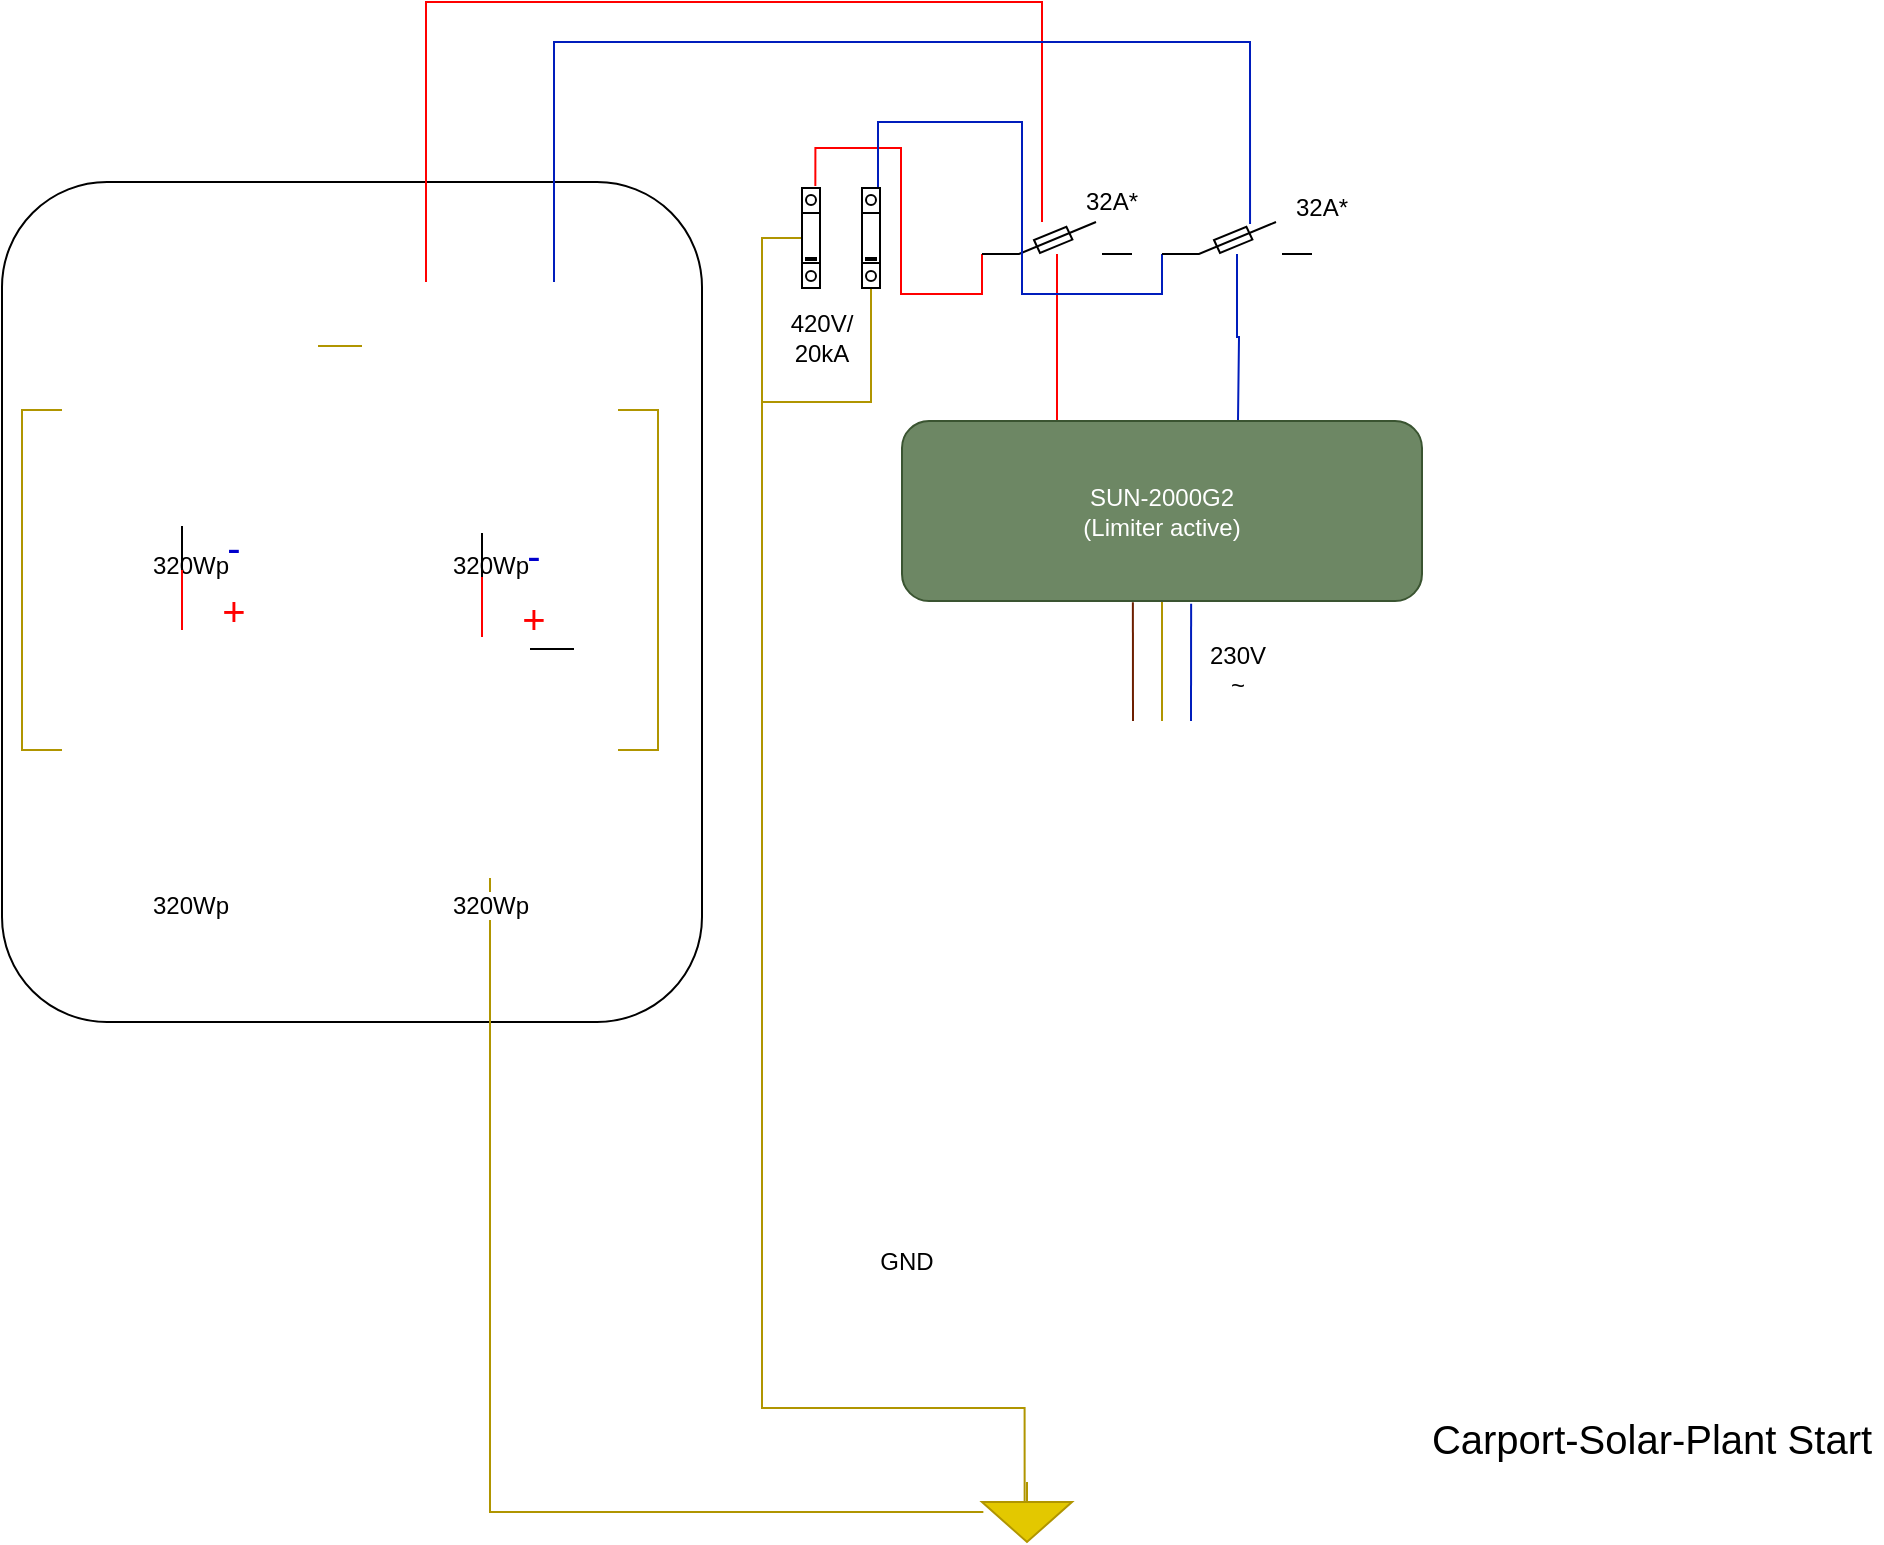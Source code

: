 <mxfile version="14.7.3" type="device" pages="2"><diagram id="OJtwDQoKAlx9R1OGnZlI" name="Start"><mxGraphModel dx="2062" dy="1154" grid="1" gridSize="10" guides="1" tooltips="1" connect="1" arrows="1" fold="1" page="1" pageScale="1" pageWidth="1169" pageHeight="827" math="0" shadow="0"><root><mxCell id="KcaP2ZkIf5YFbWlfVBYT-0"/><mxCell id="KcaP2ZkIf5YFbWlfVBYT-1" parent="KcaP2ZkIf5YFbWlfVBYT-0"/><mxCell id="lTHl5-EpFPVs4CE0oyCD-0" value="" style="rounded=1;whiteSpace=wrap;html=1;" parent="KcaP2ZkIf5YFbWlfVBYT-1" vertex="1"><mxGeometry x="160" y="147" width="350" height="420" as="geometry"/></mxCell><mxCell id="lTHl5-EpFPVs4CE0oyCD-1" style="edgeStyle=orthogonalEdgeStyle;rounded=0;orthogonalLoop=1;jettySize=auto;html=1;exitX=1;exitY=0.5;exitDx=0;exitDy=0;entryX=1;entryY=0.5;entryDx=0;entryDy=0;endArrow=none;strokeColor=#B09500;fillColor=#e3c800;endFill=0;" parent="KcaP2ZkIf5YFbWlfVBYT-1" source="lTHl5-EpFPVs4CE0oyCD-4" target="lTHl5-EpFPVs4CE0oyCD-6" edge="1"><mxGeometry relative="1" as="geometry"/></mxCell><mxCell id="lTHl5-EpFPVs4CE0oyCD-2" style="edgeStyle=orthogonalEdgeStyle;rounded=0;orthogonalLoop=1;jettySize=auto;html=1;exitX=0.25;exitY=0;exitDx=0;exitDy=0;entryX=0.4;entryY=0;entryDx=0;entryDy=0;entryPerimeter=0;endArrow=none;endFill=0;strokeColor=#FF0000;fillColor=#e51400;" parent="KcaP2ZkIf5YFbWlfVBYT-1" source="lTHl5-EpFPVs4CE0oyCD-4" target="lTHl5-EpFPVs4CE0oyCD-15" edge="1"><mxGeometry relative="1" as="geometry"><Array as="points"><mxPoint x="372" y="57"/><mxPoint x="680" y="57"/></Array></mxGeometry></mxCell><mxCell id="lTHl5-EpFPVs4CE0oyCD-3" style="edgeStyle=orthogonalEdgeStyle;rounded=0;orthogonalLoop=1;jettySize=auto;html=1;exitX=0.75;exitY=0;exitDx=0;exitDy=0;entryX=0.587;entryY=0.062;entryDx=0;entryDy=0;entryPerimeter=0;endArrow=none;endFill=0;strokeColor=#001DBC;fillColor=#0050ef;" parent="KcaP2ZkIf5YFbWlfVBYT-1" source="lTHl5-EpFPVs4CE0oyCD-4" target="lTHl5-EpFPVs4CE0oyCD-23" edge="1"><mxGeometry relative="1" as="geometry"><Array as="points"><mxPoint x="436" y="77"/><mxPoint x="784" y="77"/></Array></mxGeometry></mxCell><mxCell id="lTHl5-EpFPVs4CE0oyCD-4" value="320Wp" style="shape=image;html=1;verticalAlign=top;verticalLabelPosition=bottom;labelBackgroundColor=#ffffff;imageAspect=0;aspect=fixed;image=https://cdn1.iconfinder.com/data/icons/science-technology-outline-24-px/24/tech_solar_panelsolar_cellsolar_energy_panelsolar_system-128.png" parent="KcaP2ZkIf5YFbWlfVBYT-1" vertex="1"><mxGeometry x="340" y="197" width="128" height="128" as="geometry"/></mxCell><mxCell id="lTHl5-EpFPVs4CE0oyCD-5" style="edgeStyle=orthogonalEdgeStyle;rounded=0;orthogonalLoop=1;jettySize=auto;html=1;exitX=0.5;exitY=1;exitDx=0;exitDy=0;entryX=0.015;entryY=0.5;entryDx=0;entryDy=0;entryPerimeter=0;endArrow=none;strokeColor=#B09500;fillColor=#e3c800;endFill=0;" parent="KcaP2ZkIf5YFbWlfVBYT-1" source="lTHl5-EpFPVs4CE0oyCD-6" target="lTHl5-EpFPVs4CE0oyCD-20" edge="1"><mxGeometry relative="1" as="geometry"/></mxCell><mxCell id="lTHl5-EpFPVs4CE0oyCD-6" value="320Wp" style="shape=image;html=1;verticalAlign=top;verticalLabelPosition=bottom;labelBackgroundColor=#ffffff;imageAspect=0;aspect=fixed;image=https://cdn1.iconfinder.com/data/icons/science-technology-outline-24-px/24/tech_solar_panelsolar_cellsolar_energy_panelsolar_system-128.png" parent="KcaP2ZkIf5YFbWlfVBYT-1" vertex="1"><mxGeometry x="340" y="367" width="128" height="128" as="geometry"/></mxCell><mxCell id="lTHl5-EpFPVs4CE0oyCD-7" style="edgeStyle=orthogonalEdgeStyle;rounded=0;orthogonalLoop=1;jettySize=auto;html=1;exitX=0;exitY=0.5;exitDx=0;exitDy=0;entryX=0;entryY=0.5;entryDx=0;entryDy=0;endArrow=none;strokeColor=#B09500;fillColor=#e3c800;endFill=0;" parent="KcaP2ZkIf5YFbWlfVBYT-1" source="lTHl5-EpFPVs4CE0oyCD-9" target="lTHl5-EpFPVs4CE0oyCD-12" edge="1"><mxGeometry relative="1" as="geometry"/></mxCell><mxCell id="lTHl5-EpFPVs4CE0oyCD-8" style="edgeStyle=orthogonalEdgeStyle;rounded=0;orthogonalLoop=1;jettySize=auto;html=1;exitX=1;exitY=0.25;exitDx=0;exitDy=0;entryX=0;entryY=0.25;entryDx=0;entryDy=0;endArrow=none;strokeColor=#B09500;fillColor=#e3c800;endFill=0;" parent="KcaP2ZkIf5YFbWlfVBYT-1" source="lTHl5-EpFPVs4CE0oyCD-9" target="lTHl5-EpFPVs4CE0oyCD-4" edge="1"><mxGeometry relative="1" as="geometry"/></mxCell><mxCell id="lTHl5-EpFPVs4CE0oyCD-9" value="320Wp" style="shape=image;html=1;verticalAlign=top;verticalLabelPosition=bottom;labelBackgroundColor=#ffffff;imageAspect=0;aspect=fixed;image=https://cdn1.iconfinder.com/data/icons/science-technology-outline-24-px/24/tech_solar_panelsolar_cellsolar_energy_panelsolar_system-128.png" parent="KcaP2ZkIf5YFbWlfVBYT-1" vertex="1"><mxGeometry x="190" y="197" width="128" height="128" as="geometry"/></mxCell><mxCell id="lTHl5-EpFPVs4CE0oyCD-10" style="edgeStyle=orthogonalEdgeStyle;rounded=0;orthogonalLoop=1;jettySize=auto;html=1;exitX=1;exitY=0.75;exitDx=0;exitDy=0;entryX=0;entryY=0.75;entryDx=0;entryDy=0;endArrow=none;endFill=0;" parent="KcaP2ZkIf5YFbWlfVBYT-1" edge="1"><mxGeometry relative="1" as="geometry"><mxPoint x="424" y="380.5" as="sourcePoint"/><mxPoint x="446" y="380.5" as="targetPoint"/></mxGeometry></mxCell><mxCell id="lTHl5-EpFPVs4CE0oyCD-12" value="320Wp" style="shape=image;html=1;verticalAlign=top;verticalLabelPosition=bottom;labelBackgroundColor=#ffffff;imageAspect=0;aspect=fixed;image=https://cdn1.iconfinder.com/data/icons/science-technology-outline-24-px/24/tech_solar_panelsolar_cellsolar_energy_panelsolar_system-128.png" parent="KcaP2ZkIf5YFbWlfVBYT-1" vertex="1"><mxGeometry x="190" y="367" width="128" height="128" as="geometry"/></mxCell><mxCell id="lTHl5-EpFPVs4CE0oyCD-13" style="edgeStyle=orthogonalEdgeStyle;rounded=0;orthogonalLoop=1;jettySize=auto;html=1;exitX=0;exitY=1;exitDx=0;exitDy=0;exitPerimeter=0;entryX=0.741;entryY=-0.02;entryDx=0;entryDy=0;entryPerimeter=0;strokeColor=#FF0000;fillColor=#e51400;endFill=0;endArrow=none;" parent="KcaP2ZkIf5YFbWlfVBYT-1" source="lTHl5-EpFPVs4CE0oyCD-15" target="lTHl5-EpFPVs4CE0oyCD-17" edge="1"><mxGeometry relative="1" as="geometry"/></mxCell><mxCell id="lTHl5-EpFPVs4CE0oyCD-14" style="edgeStyle=orthogonalEdgeStyle;rounded=0;orthogonalLoop=1;jettySize=auto;html=1;entryX=0.25;entryY=0;entryDx=0;entryDy=0;endArrow=none;endFill=0;fillColor=#e51400;strokeColor=#FF0000;" parent="KcaP2ZkIf5YFbWlfVBYT-1" source="lTHl5-EpFPVs4CE0oyCD-15" edge="1"><mxGeometry relative="1" as="geometry"><mxPoint x="687.5" y="267" as="targetPoint"/></mxGeometry></mxCell><mxCell id="lTHl5-EpFPVs4CE0oyCD-15" value="" style="pointerEvents=1;verticalLabelPosition=bottom;shadow=0;dashed=0;align=center;html=1;verticalAlign=top;shape=mxgraph.electrical.electro-mechanical.fuse;" parent="KcaP2ZkIf5YFbWlfVBYT-1" vertex="1"><mxGeometry x="650" y="167" width="75" height="16" as="geometry"/></mxCell><mxCell id="lTHl5-EpFPVs4CE0oyCD-16" style="edgeStyle=orthogonalEdgeStyle;rounded=0;orthogonalLoop=1;jettySize=auto;html=1;entryX=0.474;entryY=0.422;entryDx=0;entryDy=0;entryPerimeter=0;fillColor=#e3c800;strokeColor=#B09500;endArrow=none;endFill=0;" parent="KcaP2ZkIf5YFbWlfVBYT-1" source="lTHl5-EpFPVs4CE0oyCD-17" target="lTHl5-EpFPVs4CE0oyCD-20" edge="1"><mxGeometry relative="1" as="geometry"><Array as="points"><mxPoint x="540" y="175"/><mxPoint x="540" y="760"/><mxPoint x="671" y="760"/></Array></mxGeometry></mxCell><mxCell id="lTHl5-EpFPVs4CE0oyCD-17" value="" style="verticalLabelPosition=bottom;dashed=0;shadow=0;html=1;align=center;verticalAlign=top;shape=mxgraph.cabinets.surge_protection_1p;" parent="KcaP2ZkIf5YFbWlfVBYT-1" vertex="1"><mxGeometry x="560" y="150" width="9" height="50" as="geometry"/></mxCell><mxCell id="lTHl5-EpFPVs4CE0oyCD-20" value="" style="pointerEvents=1;verticalLabelPosition=bottom;shadow=0;dashed=0;align=center;html=1;verticalAlign=top;shape=mxgraph.electrical.signal_sources.signal_ground;fillColor=#e3c800;strokeColor=#B09500;fontColor=#ffffff;" parent="KcaP2ZkIf5YFbWlfVBYT-1" vertex="1"><mxGeometry x="650" y="797" width="45" height="30" as="geometry"/></mxCell><mxCell id="lTHl5-EpFPVs4CE0oyCD-21" style="edgeStyle=orthogonalEdgeStyle;rounded=0;orthogonalLoop=1;jettySize=auto;html=1;exitX=0;exitY=1;exitDx=0;exitDy=0;exitPerimeter=0;entryX=0.889;entryY=0.02;entryDx=0;entryDy=0;entryPerimeter=0;strokeColor=#001DBC;fillColor=#0050ef;endFill=0;endArrow=none;" parent="KcaP2ZkIf5YFbWlfVBYT-1" source="lTHl5-EpFPVs4CE0oyCD-23" target="lTHl5-EpFPVs4CE0oyCD-25" edge="1"><mxGeometry relative="1" as="geometry"><Array as="points"><mxPoint x="740" y="203"/><mxPoint x="670" y="203"/><mxPoint x="670" y="117"/><mxPoint x="598" y="117"/></Array></mxGeometry></mxCell><mxCell id="lTHl5-EpFPVs4CE0oyCD-22" style="edgeStyle=orthogonalEdgeStyle;rounded=0;orthogonalLoop=1;jettySize=auto;html=1;endArrow=none;endFill=0;fillColor=#0050ef;strokeColor=#001DBC;" parent="KcaP2ZkIf5YFbWlfVBYT-1" source="lTHl5-EpFPVs4CE0oyCD-23" edge="1"><mxGeometry relative="1" as="geometry"><mxPoint x="778" y="266" as="targetPoint"/></mxGeometry></mxCell><mxCell id="lTHl5-EpFPVs4CE0oyCD-23" value="" style="pointerEvents=1;verticalLabelPosition=bottom;shadow=0;dashed=0;align=center;html=1;verticalAlign=top;shape=mxgraph.electrical.electro-mechanical.fuse;" parent="KcaP2ZkIf5YFbWlfVBYT-1" vertex="1"><mxGeometry x="740" y="167" width="75" height="16" as="geometry"/></mxCell><mxCell id="lTHl5-EpFPVs4CE0oyCD-24" style="edgeStyle=orthogonalEdgeStyle;rounded=0;orthogonalLoop=1;jettySize=auto;html=1;fillColor=#e3c800;strokeColor=#B09500;endArrow=none;endFill=0;" parent="KcaP2ZkIf5YFbWlfVBYT-1" source="lTHl5-EpFPVs4CE0oyCD-25" edge="1"><mxGeometry relative="1" as="geometry"><mxPoint x="540" y="417" as="targetPoint"/><Array as="points"><mxPoint x="595" y="257"/><mxPoint x="540" y="257"/></Array></mxGeometry></mxCell><mxCell id="lTHl5-EpFPVs4CE0oyCD-25" value="" style="verticalLabelPosition=bottom;dashed=0;shadow=0;html=1;align=center;verticalAlign=top;shape=mxgraph.cabinets.surge_protection_1p;" parent="KcaP2ZkIf5YFbWlfVBYT-1" vertex="1"><mxGeometry x="590" y="150" width="9" height="50" as="geometry"/></mxCell><mxCell id="lTHl5-EpFPVs4CE0oyCD-78" style="edgeStyle=orthogonalEdgeStyle;rounded=0;orthogonalLoop=1;jettySize=auto;html=1;exitX=0.5;exitY=1;exitDx=0;exitDy=0;entryX=0.5;entryY=0;entryDx=0;entryDy=0;endArrow=none;endFill=0;strokeColor=#B09500;fillColor=#e3c800;" parent="KcaP2ZkIf5YFbWlfVBYT-1" source="lTHl5-EpFPVs4CE0oyCD-35" target="lTHl5-EpFPVs4CE0oyCD-38" edge="1"><mxGeometry relative="1" as="geometry"/></mxCell><mxCell id="lTHl5-EpFPVs4CE0oyCD-35" value="SUN-2000G2&lt;br&gt;(Limiter active)" style="rounded=1;whiteSpace=wrap;html=1;fillColor=#6d8764;strokeColor=#3A5431;fontColor=#ffffff;" parent="KcaP2ZkIf5YFbWlfVBYT-1" vertex="1"><mxGeometry x="610" y="266.5" width="260" height="90" as="geometry"/></mxCell><mxCell id="lTHl5-EpFPVs4CE0oyCD-36" style="edgeStyle=none;rounded=0;orthogonalLoop=1;jettySize=auto;html=1;exitX=0.25;exitY=0;exitDx=0;exitDy=0;entryX=0.444;entryY=1.007;entryDx=0;entryDy=0;entryPerimeter=0;endArrow=none;endFill=0;fillColor=#a0522d;strokeColor=#6D1F00;" parent="KcaP2ZkIf5YFbWlfVBYT-1" source="lTHl5-EpFPVs4CE0oyCD-38" target="lTHl5-EpFPVs4CE0oyCD-35" edge="1"><mxGeometry relative="1" as="geometry"/></mxCell><mxCell id="lTHl5-EpFPVs4CE0oyCD-37" style="edgeStyle=none;rounded=0;orthogonalLoop=1;jettySize=auto;html=1;exitX=0.75;exitY=0;exitDx=0;exitDy=0;entryX=0.556;entryY=1.015;entryDx=0;entryDy=0;entryPerimeter=0;endArrow=none;endFill=0;fillColor=#0050ef;strokeColor=#001DBC;" parent="KcaP2ZkIf5YFbWlfVBYT-1" source="lTHl5-EpFPVs4CE0oyCD-38" target="lTHl5-EpFPVs4CE0oyCD-35" edge="1"><mxGeometry relative="1" as="geometry"/></mxCell><mxCell id="lTHl5-EpFPVs4CE0oyCD-38" value="" style="shape=image;html=1;verticalAlign=top;verticalLabelPosition=bottom;labelBackgroundColor=#ffffff;imageAspect=0;aspect=fixed;image=https://cdn2.iconfinder.com/data/icons/donkey/800/19-128.png" parent="KcaP2ZkIf5YFbWlfVBYT-1" vertex="1"><mxGeometry x="711" y="416.5" width="58" height="58" as="geometry"/></mxCell><mxCell id="lTHl5-EpFPVs4CE0oyCD-53" value="32A*" style="text;html=1;strokeColor=none;fillColor=none;align=center;verticalAlign=middle;whiteSpace=wrap;rounded=0;" parent="KcaP2ZkIf5YFbWlfVBYT-1" vertex="1"><mxGeometry x="800" y="150" width="40" height="20" as="geometry"/></mxCell><mxCell id="lTHl5-EpFPVs4CE0oyCD-54" value="32A*" style="text;html=1;strokeColor=none;fillColor=none;align=center;verticalAlign=middle;whiteSpace=wrap;rounded=0;" parent="KcaP2ZkIf5YFbWlfVBYT-1" vertex="1"><mxGeometry x="695" y="147" width="40" height="20" as="geometry"/></mxCell><mxCell id="lTHl5-EpFPVs4CE0oyCD-55" value="" style="text;html=1;strokeColor=none;fillColor=none;align=center;verticalAlign=middle;whiteSpace=wrap;rounded=0;" parent="KcaP2ZkIf5YFbWlfVBYT-1" vertex="1"><mxGeometry x="891" y="197" width="139" height="69.5" as="geometry"/></mxCell><mxCell id="lTHl5-EpFPVs4CE0oyCD-65" value="230V ~" style="text;html=1;strokeColor=none;fillColor=none;align=center;verticalAlign=middle;whiteSpace=wrap;rounded=0;" parent="KcaP2ZkIf5YFbWlfVBYT-1" vertex="1"><mxGeometry x="758" y="380.5" width="40" height="20" as="geometry"/></mxCell><mxCell id="lTHl5-EpFPVs4CE0oyCD-67" value="GND" style="text;html=1;strokeColor=none;fillColor=none;align=center;verticalAlign=middle;whiteSpace=wrap;rounded=0;" parent="KcaP2ZkIf5YFbWlfVBYT-1" vertex="1"><mxGeometry x="580" y="677" width="65" height="20" as="geometry"/></mxCell><mxCell id="lTHl5-EpFPVs4CE0oyCD-68" value="420V/&lt;br&gt;20kA" style="text;html=1;strokeColor=none;fillColor=none;align=center;verticalAlign=middle;whiteSpace=wrap;rounded=0;" parent="KcaP2ZkIf5YFbWlfVBYT-1" vertex="1"><mxGeometry x="550" y="215" width="40" height="20" as="geometry"/></mxCell><mxCell id="lTHl5-EpFPVs4CE0oyCD-69" style="edgeStyle=none;rounded=0;orthogonalLoop=1;jettySize=auto;html=1;exitX=0.5;exitY=1;exitDx=0;exitDy=0;endArrow=none;endFill=0;" parent="KcaP2ZkIf5YFbWlfVBYT-1" edge="1"><mxGeometry relative="1" as="geometry"><mxPoint x="250" y="351" as="targetPoint"/><mxPoint x="250" y="319" as="sourcePoint"/></mxGeometry></mxCell><mxCell id="lTHl5-EpFPVs4CE0oyCD-70" style="edgeStyle=none;rounded=0;orthogonalLoop=1;jettySize=auto;html=1;exitX=0.5;exitY=0;exitDx=0;exitDy=0;endArrow=none;endFill=0;fillColor=#e51400;strokeColor=#FF0000;" parent="KcaP2ZkIf5YFbWlfVBYT-1" edge="1"><mxGeometry relative="1" as="geometry"><mxPoint x="250" y="341" as="targetPoint"/><mxPoint x="250" y="371" as="sourcePoint"/></mxGeometry></mxCell><mxCell id="lTHl5-EpFPVs4CE0oyCD-71" value="&lt;font style=&quot;font-size: 20px&quot; color=&quot;#0000cc&quot;&gt;-&lt;/font&gt;" style="text;html=1;strokeColor=none;fillColor=none;align=center;verticalAlign=middle;whiteSpace=wrap;rounded=0;" parent="KcaP2ZkIf5YFbWlfVBYT-1" vertex="1"><mxGeometry x="256" y="319" width="40" height="20" as="geometry"/></mxCell><mxCell id="lTHl5-EpFPVs4CE0oyCD-72" value="&lt;font style=&quot;font-size: 20px&quot; color=&quot;#ff0000&quot;&gt;+&lt;/font&gt;" style="text;html=1;strokeColor=none;fillColor=none;align=center;verticalAlign=middle;whiteSpace=wrap;rounded=0;" parent="KcaP2ZkIf5YFbWlfVBYT-1" vertex="1"><mxGeometry x="256" y="351" width="40" height="20" as="geometry"/></mxCell><mxCell id="lTHl5-EpFPVs4CE0oyCD-73" style="edgeStyle=none;rounded=0;orthogonalLoop=1;jettySize=auto;html=1;exitX=0.5;exitY=1;exitDx=0;exitDy=0;endArrow=none;endFill=0;" parent="KcaP2ZkIf5YFbWlfVBYT-1" edge="1"><mxGeometry relative="1" as="geometry"><mxPoint x="400" y="354.5" as="targetPoint"/><mxPoint x="400" y="322.5" as="sourcePoint"/></mxGeometry></mxCell><mxCell id="lTHl5-EpFPVs4CE0oyCD-74" style="edgeStyle=none;rounded=0;orthogonalLoop=1;jettySize=auto;html=1;exitX=0.5;exitY=0;exitDx=0;exitDy=0;endArrow=none;endFill=0;fillColor=#e51400;strokeColor=#FF0000;" parent="KcaP2ZkIf5YFbWlfVBYT-1" edge="1"><mxGeometry relative="1" as="geometry"><mxPoint x="400" y="344.5" as="targetPoint"/><mxPoint x="400" y="374.5" as="sourcePoint"/></mxGeometry></mxCell><mxCell id="lTHl5-EpFPVs4CE0oyCD-75" value="&lt;font style=&quot;font-size: 20px&quot; color=&quot;#0000cc&quot;&gt;-&lt;/font&gt;" style="text;html=1;strokeColor=none;fillColor=none;align=center;verticalAlign=middle;whiteSpace=wrap;rounded=0;" parent="KcaP2ZkIf5YFbWlfVBYT-1" vertex="1"><mxGeometry x="406" y="322.5" width="40" height="20" as="geometry"/></mxCell><mxCell id="lTHl5-EpFPVs4CE0oyCD-76" value="&lt;font style=&quot;font-size: 20px&quot; color=&quot;#ff0000&quot;&gt;+&lt;/font&gt;" style="text;html=1;strokeColor=none;fillColor=none;align=center;verticalAlign=middle;whiteSpace=wrap;rounded=0;" parent="KcaP2ZkIf5YFbWlfVBYT-1" vertex="1"><mxGeometry x="406" y="354.5" width="40" height="20" as="geometry"/></mxCell><mxCell id="qvZ97TZuy8dMcO_JN0Rl-0" value="Carport-Solar-Plant Start" style="text;html=1;strokeColor=none;fillColor=none;align=center;verticalAlign=middle;whiteSpace=wrap;rounded=0;fontSize=20;" parent="KcaP2ZkIf5YFbWlfVBYT-1" vertex="1"><mxGeometry x="870" y="750" width="230" height="50" as="geometry"/></mxCell></root></mxGraphModel></diagram><diagram id="AHsTVN1Ujb-vc2LUjYO-" name="vNext"><mxGraphModel dx="2062" dy="1097" grid="1" gridSize="10" guides="1" tooltips="1" connect="1" arrows="1" fold="1" page="1" pageScale="1" pageWidth="1169" pageHeight="827" math="0" shadow="0"><root><mxCell id="0"/><mxCell id="1" parent="0"/><mxCell id="JlDbjvK-DeJcvWuFgIy0-11" value="" style="rounded=0;whiteSpace=wrap;html=1;dashed=1;dashPattern=1 4;" vertex="1" parent="1"><mxGeometry x="1300" y="258" width="470" height="220" as="geometry"/></mxCell><mxCell id="7PSuoynrVchGOeMHMj-d-6" value="" style="rounded=0;whiteSpace=wrap;html=1;dashed=1;dashPattern=1 4;" vertex="1" parent="1"><mxGeometry x="951" y="20" width="389" height="220" as="geometry"/></mxCell><mxCell id="aE_qDNsUNWVPHM4Z3mv6-6" value="" style="rounded=1;whiteSpace=wrap;html=1;" parent="1" vertex="1"><mxGeometry x="20" y="130" width="350" height="420" as="geometry"/></mxCell><mxCell id="aE_qDNsUNWVPHM4Z3mv6-171" style="edgeStyle=orthogonalEdgeStyle;rounded=0;orthogonalLoop=1;jettySize=auto;html=1;exitX=1;exitY=0.5;exitDx=0;exitDy=0;entryX=1;entryY=0.5;entryDx=0;entryDy=0;endArrow=none;strokeColor=#B09500;fillColor=#e3c800;endFill=0;" parent="1" source="aE_qDNsUNWVPHM4Z3mv6-1" target="aE_qDNsUNWVPHM4Z3mv6-2" edge="1"><mxGeometry relative="1" as="geometry"/></mxCell><mxCell id="aE_qDNsUNWVPHM4Z3mv6-181" style="edgeStyle=orthogonalEdgeStyle;rounded=0;orthogonalLoop=1;jettySize=auto;html=1;exitX=1;exitY=0.5;exitDx=0;exitDy=0;entryX=0.587;entryY=0.062;entryDx=0;entryDy=0;entryPerimeter=0;endArrow=none;endFill=0;strokeColor=#001DBC;fillColor=#0050ef;" parent="1" source="JlDbjvK-DeJcvWuFgIy0-4" target="aE_qDNsUNWVPHM4Z3mv6-120" edge="1"><mxGeometry relative="1" as="geometry"><Array as="points"><mxPoint x="205" y="60"/><mxPoint x="644" y="60"/></Array></mxGeometry></mxCell><mxCell id="JlDbjvK-DeJcvWuFgIy0-7" style="edgeStyle=orthogonalEdgeStyle;rounded=0;orthogonalLoop=1;jettySize=auto;html=1;exitX=1;exitY=0.25;exitDx=0;exitDy=0;entryX=0;entryY=0.75;entryDx=0;entryDy=0;endArrow=none;endFill=0;strokeColor=#001DBC;fillColor=#0050ef;" edge="1" parent="1" source="aE_qDNsUNWVPHM4Z3mv6-1" target="JlDbjvK-DeJcvWuFgIy0-4"><mxGeometry relative="1" as="geometry"><Array as="points"><mxPoint x="348" y="212"/><mxPoint x="348" y="174"/></Array></mxGeometry></mxCell><mxCell id="aE_qDNsUNWVPHM4Z3mv6-1" value="" style="shape=image;html=1;verticalAlign=top;verticalLabelPosition=bottom;labelBackgroundColor=#ffffff;imageAspect=0;aspect=fixed;image=https://cdn1.iconfinder.com/data/icons/science-technology-outline-24-px/24/tech_solar_panelsolar_cellsolar_energy_panelsolar_system-128.png" parent="1" vertex="1"><mxGeometry x="200" y="180" width="128" height="128" as="geometry"/></mxCell><mxCell id="aE_qDNsUNWVPHM4Z3mv6-182" style="edgeStyle=orthogonalEdgeStyle;rounded=0;orthogonalLoop=1;jettySize=auto;html=1;exitX=1;exitY=0.75;exitDx=0;exitDy=0;entryX=0.015;entryY=0.5;entryDx=0;entryDy=0;entryPerimeter=0;endArrow=none;strokeColor=#B09500;fillColor=#e3c800;endFill=0;" parent="1" source="aE_qDNsUNWVPHM4Z3mv6-2" target="aE_qDNsUNWVPHM4Z3mv6-117" edge="1"><mxGeometry relative="1" as="geometry"><Array as="points"><mxPoint x="340" y="446"/><mxPoint x="340" y="795"/></Array></mxGeometry></mxCell><mxCell id="JlDbjvK-DeJcvWuFgIy0-9" style="edgeStyle=orthogonalEdgeStyle;rounded=0;orthogonalLoop=1;jettySize=auto;html=1;entryX=0;entryY=0.5;entryDx=0;entryDy=0;endArrow=none;endFill=0;strokeColor=#001DBC;fillColor=#0050ef;exitX=0.75;exitY=1;exitDx=0;exitDy=0;" edge="1" parent="1" source="aE_qDNsUNWVPHM4Z3mv6-2" target="JlDbjvK-DeJcvWuFgIy0-4"><mxGeometry relative="1" as="geometry"><mxPoint x="205" y="350" as="sourcePoint"/><Array as="points"><mxPoint x="296" y="498"/><mxPoint x="205" y="498"/></Array></mxGeometry></mxCell><mxCell id="aE_qDNsUNWVPHM4Z3mv6-2" value="" style="shape=image;html=1;verticalAlign=top;verticalLabelPosition=bottom;labelBackgroundColor=#ffffff;imageAspect=0;aspect=fixed;image=https://cdn1.iconfinder.com/data/icons/science-technology-outline-24-px/24/tech_solar_panelsolar_cellsolar_energy_panelsolar_system-128.png" parent="1" vertex="1"><mxGeometry x="200" y="350" width="128" height="128" as="geometry"/></mxCell><mxCell id="aE_qDNsUNWVPHM4Z3mv6-169" style="edgeStyle=orthogonalEdgeStyle;rounded=0;orthogonalLoop=1;jettySize=auto;html=1;exitX=0;exitY=0.5;exitDx=0;exitDy=0;entryX=0;entryY=0.5;entryDx=0;entryDy=0;endArrow=none;strokeColor=#B09500;fillColor=#e3c800;endFill=0;" parent="1" source="aE_qDNsUNWVPHM4Z3mv6-3" target="aE_qDNsUNWVPHM4Z3mv6-4" edge="1"><mxGeometry relative="1" as="geometry"/></mxCell><mxCell id="JlDbjvK-DeJcvWuFgIy0-6" style="edgeStyle=orthogonalEdgeStyle;rounded=0;orthogonalLoop=1;jettySize=auto;html=1;exitX=0;exitY=0.25;exitDx=0;exitDy=0;entryX=0;entryY=0.25;entryDx=0;entryDy=0;endArrow=none;endFill=0;strokeColor=#FF0000;fillColor=#e51400;" edge="1" parent="1" source="aE_qDNsUNWVPHM4Z3mv6-3" target="JlDbjvK-DeJcvWuFgIy0-3"><mxGeometry relative="1" as="geometry"><Array as="points"><mxPoint x="50" y="173"/></Array></mxGeometry></mxCell><mxCell id="aE_qDNsUNWVPHM4Z3mv6-3" value="" style="shape=image;html=1;verticalAlign=top;verticalLabelPosition=bottom;labelBackgroundColor=#ffffff;imageAspect=0;aspect=fixed;image=https://cdn1.iconfinder.com/data/icons/science-technology-outline-24-px/24/tech_solar_panelsolar_cellsolar_energy_panelsolar_system-128.png" parent="1" vertex="1"><mxGeometry x="50" y="180" width="128" height="128" as="geometry"/></mxCell><mxCell id="aE_qDNsUNWVPHM4Z3mv6-173" style="edgeStyle=orthogonalEdgeStyle;rounded=0;orthogonalLoop=1;jettySize=auto;html=1;exitX=1;exitY=0.75;exitDx=0;exitDy=0;entryX=0;entryY=0.75;entryDx=0;entryDy=0;endArrow=none;endFill=0;" parent="1" edge="1"><mxGeometry relative="1" as="geometry"><mxPoint x="284" y="363.5" as="sourcePoint"/><mxPoint x="306" y="363.5" as="targetPoint"/></mxGeometry></mxCell><mxCell id="JlDbjvK-DeJcvWuFgIy0-8" style="edgeStyle=orthogonalEdgeStyle;rounded=0;orthogonalLoop=1;jettySize=auto;html=1;exitX=0.5;exitY=1;exitDx=0;exitDy=0;entryX=0.88;entryY=-0.031;entryDx=0;entryDy=0;entryPerimeter=0;endArrow=none;endFill=0;strokeColor=#FF0000;fillColor=#e51400;" edge="1" parent="1" source="aE_qDNsUNWVPHM4Z3mv6-4" target="aE_qDNsUNWVPHM4Z3mv6-3"><mxGeometry relative="1" as="geometry"><Array as="points"><mxPoint x="114" y="498"/><mxPoint x="163" y="498"/></Array></mxGeometry></mxCell><mxCell id="aE_qDNsUNWVPHM4Z3mv6-4" value="" style="shape=image;html=1;verticalAlign=top;verticalLabelPosition=bottom;labelBackgroundColor=#ffffff;imageAspect=0;aspect=fixed;image=https://cdn1.iconfinder.com/data/icons/science-technology-outline-24-px/24/tech_solar_panelsolar_cellsolar_energy_panelsolar_system-128.png" parent="1" vertex="1"><mxGeometry x="50" y="350" width="128" height="128" as="geometry"/></mxCell><mxCell id="aE_qDNsUNWVPHM4Z3mv6-110" style="edgeStyle=orthogonalEdgeStyle;rounded=0;orthogonalLoop=1;jettySize=auto;html=1;exitX=0;exitY=1;exitDx=0;exitDy=0;exitPerimeter=0;entryX=0.741;entryY=-0.02;entryDx=0;entryDy=0;entryPerimeter=0;strokeColor=#FF0000;fillColor=#e51400;endFill=0;endArrow=none;" parent="1" source="aE_qDNsUNWVPHM4Z3mv6-112" target="aE_qDNsUNWVPHM4Z3mv6-114" edge="1"><mxGeometry relative="1" as="geometry"/></mxCell><mxCell id="aE_qDNsUNWVPHM4Z3mv6-111" style="edgeStyle=orthogonalEdgeStyle;rounded=0;orthogonalLoop=1;jettySize=auto;html=1;entryX=0.25;entryY=0;entryDx=0;entryDy=0;endArrow=none;endFill=0;fillColor=#e51400;strokeColor=#FF0000;" parent="1" source="aE_qDNsUNWVPHM4Z3mv6-112" target="aE_qDNsUNWVPHM4Z3mv6-116" edge="1"><mxGeometry relative="1" as="geometry"/></mxCell><mxCell id="aE_qDNsUNWVPHM4Z3mv6-112" value="" style="pointerEvents=1;verticalLabelPosition=bottom;shadow=0;dashed=0;align=center;html=1;verticalAlign=top;shape=mxgraph.electrical.electro-mechanical.fuse;" parent="1" vertex="1"><mxGeometry x="510" y="150" width="75" height="16" as="geometry"/></mxCell><mxCell id="aE_qDNsUNWVPHM4Z3mv6-113" style="edgeStyle=orthogonalEdgeStyle;rounded=0;orthogonalLoop=1;jettySize=auto;html=1;entryX=0.474;entryY=0.422;entryDx=0;entryDy=0;entryPerimeter=0;fillColor=#e3c800;strokeColor=#B09500;endArrow=none;endFill=0;" parent="1" source="aE_qDNsUNWVPHM4Z3mv6-114" target="aE_qDNsUNWVPHM4Z3mv6-117" edge="1"><mxGeometry relative="1" as="geometry"><Array as="points"><mxPoint x="400" y="158"/><mxPoint x="400" y="793"/></Array></mxGeometry></mxCell><mxCell id="aE_qDNsUNWVPHM4Z3mv6-114" value="" style="verticalLabelPosition=bottom;dashed=0;shadow=0;html=1;align=center;verticalAlign=top;shape=mxgraph.cabinets.surge_protection_1p;" parent="1" vertex="1"><mxGeometry x="420" y="133" width="9" height="50" as="geometry"/></mxCell><mxCell id="aE_qDNsUNWVPHM4Z3mv6-115" style="edgeStyle=none;rounded=0;orthogonalLoop=1;jettySize=auto;html=1;exitX=1.022;exitY=0.376;exitDx=0;exitDy=0;entryX=0;entryY=1;entryDx=0;entryDy=0;entryPerimeter=0;exitPerimeter=0;endArrow=none;endFill=0;strokeColor=#FF0000;fillColor=#e51400;" parent="1" source="aE_qDNsUNWVPHM4Z3mv6-116" target="aE_qDNsUNWVPHM4Z3mv6-123" edge="1"><mxGeometry relative="1" as="geometry"/></mxCell><mxCell id="aE_qDNsUNWVPHM4Z3mv6-116" value="PowMr MPPT (max 60A)&lt;br&gt;Solar Charge Controller" style="rounded=1;whiteSpace=wrap;html=1;fillColor=#1ba1e2;strokeColor=#006EAF;fontColor=#ffffff;" parent="1" vertex="1"><mxGeometry x="510" y="250" width="150" height="170" as="geometry"/></mxCell><mxCell id="aE_qDNsUNWVPHM4Z3mv6-117" value="" style="pointerEvents=1;verticalLabelPosition=bottom;shadow=0;dashed=0;align=center;html=1;verticalAlign=top;shape=mxgraph.electrical.signal_sources.signal_ground;fillColor=#e3c800;strokeColor=#B09500;fontColor=#ffffff;" parent="1" vertex="1"><mxGeometry x="510" y="780" width="45" height="30" as="geometry"/></mxCell><mxCell id="aE_qDNsUNWVPHM4Z3mv6-118" style="edgeStyle=orthogonalEdgeStyle;rounded=0;orthogonalLoop=1;jettySize=auto;html=1;exitX=0;exitY=1;exitDx=0;exitDy=0;exitPerimeter=0;entryX=0.889;entryY=0.02;entryDx=0;entryDy=0;entryPerimeter=0;strokeColor=#001DBC;fillColor=#0050ef;endFill=0;endArrow=none;" parent="1" source="aE_qDNsUNWVPHM4Z3mv6-120" target="aE_qDNsUNWVPHM4Z3mv6-122" edge="1"><mxGeometry relative="1" as="geometry"><Array as="points"><mxPoint x="600" y="186"/><mxPoint x="530" y="186"/><mxPoint x="530" y="100"/><mxPoint x="458" y="100"/></Array></mxGeometry></mxCell><mxCell id="aE_qDNsUNWVPHM4Z3mv6-119" style="edgeStyle=orthogonalEdgeStyle;rounded=0;orthogonalLoop=1;jettySize=auto;html=1;endArrow=none;endFill=0;fillColor=#0050ef;strokeColor=#001DBC;" parent="1" source="aE_qDNsUNWVPHM4Z3mv6-120" edge="1"><mxGeometry relative="1" as="geometry"><mxPoint x="638" y="249" as="targetPoint"/></mxGeometry></mxCell><mxCell id="aE_qDNsUNWVPHM4Z3mv6-120" value="" style="pointerEvents=1;verticalLabelPosition=bottom;shadow=0;dashed=0;align=center;html=1;verticalAlign=top;shape=mxgraph.electrical.electro-mechanical.fuse;" parent="1" vertex="1"><mxGeometry x="600" y="150" width="75" height="16" as="geometry"/></mxCell><mxCell id="aE_qDNsUNWVPHM4Z3mv6-121" style="edgeStyle=orthogonalEdgeStyle;rounded=0;orthogonalLoop=1;jettySize=auto;html=1;fillColor=#e3c800;strokeColor=#B09500;endArrow=none;endFill=0;" parent="1" source="aE_qDNsUNWVPHM4Z3mv6-122" edge="1"><mxGeometry relative="1" as="geometry"><mxPoint x="400" y="400" as="targetPoint"/><Array as="points"><mxPoint x="455" y="240"/><mxPoint x="400" y="240"/></Array></mxGeometry></mxCell><mxCell id="aE_qDNsUNWVPHM4Z3mv6-122" value="" style="verticalLabelPosition=bottom;dashed=0;shadow=0;html=1;align=center;verticalAlign=top;shape=mxgraph.cabinets.surge_protection_1p;" parent="1" vertex="1"><mxGeometry x="450" y="133" width="9" height="50" as="geometry"/></mxCell><mxCell id="aE_qDNsUNWVPHM4Z3mv6-123" value="" style="pointerEvents=1;verticalLabelPosition=bottom;shadow=0;dashed=0;align=center;html=1;verticalAlign=top;shape=mxgraph.electrical.electro-mechanical.fuse;" parent="1" vertex="1"><mxGeometry x="776" y="300" width="75" height="16" as="geometry"/></mxCell><mxCell id="aE_qDNsUNWVPHM4Z3mv6-124" style="edgeStyle=none;rounded=0;orthogonalLoop=1;jettySize=auto;html=1;exitX=0;exitY=0.827;exitDx=0;exitDy=0;entryX=0.773;entryY=1;entryDx=0;entryDy=0;entryPerimeter=0;exitPerimeter=0;endArrow=none;endFill=0;strokeColor=#001DBC;fillColor=#0050ef;" parent="1" source="aE_qDNsUNWVPHM4Z3mv6-128" target="aE_qDNsUNWVPHM4Z3mv6-155" edge="1"><mxGeometry relative="1" as="geometry"/></mxCell><mxCell id="aE_qDNsUNWVPHM4Z3mv6-125" style="edgeStyle=none;rounded=0;orthogonalLoop=1;jettySize=auto;html=1;exitX=0;exitY=0.25;exitDx=0;exitDy=0;entryX=1;entryY=1;entryDx=0;entryDy=0;entryPerimeter=0;endArrow=none;endFill=0;strokeColor=#FF0000;fillColor=#e51400;" parent="1" source="aE_qDNsUNWVPHM4Z3mv6-128" target="aE_qDNsUNWVPHM4Z3mv6-123" edge="1"><mxGeometry relative="1" as="geometry"/></mxCell><mxCell id="aE_qDNsUNWVPHM4Z3mv6-126" style="edgeStyle=none;rounded=0;orthogonalLoop=1;jettySize=auto;html=1;exitX=0.25;exitY=1;exitDx=0;exitDy=0;entryX=0.568;entryY=0.458;entryDx=0;entryDy=0;entryPerimeter=0;endArrow=none;endFill=0;strokeColor=#FF0000;fillColor=#e51400;" parent="1" source="aE_qDNsUNWVPHM4Z3mv6-128" target="aE_qDNsUNWVPHM4Z3mv6-130" edge="1"><mxGeometry relative="1" as="geometry"/></mxCell><mxCell id="aE_qDNsUNWVPHM4Z3mv6-127" style="edgeStyle=none;rounded=0;orthogonalLoop=1;jettySize=auto;html=1;entryX=0.561;entryY=0.167;entryDx=0;entryDy=0;entryPerimeter=0;endArrow=none;endFill=0;strokeColor=#001DBC;fillColor=#0050ef;" parent="1" target="aE_qDNsUNWVPHM4Z3mv6-159" edge="1"><mxGeometry relative="1" as="geometry"><mxPoint x="1222" y="402" as="sourcePoint"/></mxGeometry></mxCell><mxCell id="Y4k91qAzC8YYdYBR9oxr-9" style="edgeStyle=orthogonalEdgeStyle;rounded=0;orthogonalLoop=1;jettySize=auto;html=1;exitX=1;exitY=0.25;exitDx=0;exitDy=0;entryX=0;entryY=0.25;entryDx=0;entryDy=0;strokeColor=#FF0000;fillColor=#e51400;endFill=0;endArrow=none;dashed=1;" edge="1" parent="1" source="aE_qDNsUNWVPHM4Z3mv6-128" target="Y4k91qAzC8YYdYBR9oxr-8"><mxGeometry relative="1" as="geometry"><Array as="points"><mxPoint x="1284" y="330"/><mxPoint x="1367" y="330"/></Array></mxGeometry></mxCell><mxCell id="Y4k91qAzC8YYdYBR9oxr-10" style="edgeStyle=orthogonalEdgeStyle;rounded=0;orthogonalLoop=1;jettySize=auto;html=1;exitX=1;exitY=0.75;exitDx=0;exitDy=0;entryX=0;entryY=0.75;entryDx=0;entryDy=0;strokeColor=#001DBC;fillColor=#0050ef;endFill=0;endArrow=none;dashed=1;" edge="1" parent="1" source="aE_qDNsUNWVPHM4Z3mv6-128" target="Y4k91qAzC8YYdYBR9oxr-8"><mxGeometry relative="1" as="geometry"/></mxCell><mxCell id="7PSuoynrVchGOeMHMj-d-3" style="edgeStyle=orthogonalEdgeStyle;rounded=0;orthogonalLoop=1;jettySize=auto;html=1;exitX=0.25;exitY=0;exitDx=0;exitDy=0;entryX=0.132;entryY=1.012;entryDx=0;entryDy=0;dashed=1;entryPerimeter=0;strokeColor=#FF0000;fillColor=#e51400;endFill=0;endArrow=none;" edge="1" parent="1" source="aE_qDNsUNWVPHM4Z3mv6-128" target="Y4k91qAzC8YYdYBR9oxr-19"><mxGeometry relative="1" as="geometry"><Array as="points"><mxPoint x="1050" y="293"/><mxPoint x="1050" y="198"/></Array></mxGeometry></mxCell><mxCell id="7PSuoynrVchGOeMHMj-d-4" style="edgeStyle=orthogonalEdgeStyle;rounded=0;orthogonalLoop=1;jettySize=auto;html=1;exitX=0.87;exitY=-0.034;exitDx=0;exitDy=0;entryX=0.897;entryY=1.043;entryDx=0;entryDy=0;dashed=1;entryPerimeter=0;exitPerimeter=0;strokeColor=#001DBC;fillColor=#0050ef;endFill=0;endArrow=none;" edge="1" parent="1" source="aE_qDNsUNWVPHM4Z3mv6-128" target="Y4k91qAzC8YYdYBR9oxr-19"><mxGeometry relative="1" as="geometry"><Array as="points"><mxPoint x="1249" y="293"/><mxPoint x="1250" y="198"/><mxPoint x="1252" y="198"/></Array></mxGeometry></mxCell><mxCell id="aE_qDNsUNWVPHM4Z3mv6-128" value="" style="rounded=0;whiteSpace=wrap;html=1;fillColor=#bac8d3;strokeColor=#23445d;" parent="1" vertex="1"><mxGeometry x="1021" y="293" width="262.5" height="108" as="geometry"/></mxCell><mxCell id="aE_qDNsUNWVPHM4Z3mv6-129" style="edgeStyle=none;rounded=0;orthogonalLoop=1;jettySize=auto;html=1;entryX=0.226;entryY=-0.015;entryDx=0;entryDy=0;entryPerimeter=0;endArrow=none;endFill=0;strokeColor=#FF0000;fillColor=#e51400;" parent="1" source="aE_qDNsUNWVPHM4Z3mv6-130" target="aE_qDNsUNWVPHM4Z3mv6-132" edge="1"><mxGeometry relative="1" as="geometry"/></mxCell><mxCell id="aE_qDNsUNWVPHM4Z3mv6-130" value="" style="pointerEvents=1;verticalLabelPosition=bottom;shadow=0;dashed=0;align=center;html=1;verticalAlign=top;shape=mxgraph.electrical.electro-mechanical.fuse;" parent="1" vertex="1"><mxGeometry x="1041" y="483" width="81" height="16" as="geometry"/></mxCell><mxCell id="aE_qDNsUNWVPHM4Z3mv6-132" value="SUN-2000G2&lt;br&gt;(Limiter active; max 1,2 KW)" style="rounded=1;whiteSpace=wrap;html=1;fillColor=#6d8764;strokeColor=#3A5431;fontColor=#ffffff;" parent="1" vertex="1"><mxGeometry x="1021" y="563" width="260" height="90" as="geometry"/></mxCell><mxCell id="aE_qDNsUNWVPHM4Z3mv6-133" style="edgeStyle=none;rounded=0;orthogonalLoop=1;jettySize=auto;html=1;exitX=0.25;exitY=0;exitDx=0;exitDy=0;entryX=0.444;entryY=1.007;entryDx=0;entryDy=0;entryPerimeter=0;endArrow=none;endFill=0;fillColor=#a0522d;strokeColor=#6D1F00;" parent="1" target="aE_qDNsUNWVPHM4Z3mv6-132" edge="1"><mxGeometry relative="1" as="geometry"><mxPoint x="1136.5" y="713" as="sourcePoint"/></mxGeometry></mxCell><mxCell id="aE_qDNsUNWVPHM4Z3mv6-134" style="edgeStyle=none;rounded=0;orthogonalLoop=1;jettySize=auto;html=1;exitX=0.75;exitY=0;exitDx=0;exitDy=0;entryX=0.556;entryY=1.015;entryDx=0;entryDy=0;entryPerimeter=0;endArrow=none;endFill=0;fillColor=#0050ef;strokeColor=#001DBC;" parent="1" target="aE_qDNsUNWVPHM4Z3mv6-132" edge="1"><mxGeometry relative="1" as="geometry"><mxPoint x="1165.5" y="713" as="sourcePoint"/></mxGeometry></mxCell><mxCell id="aE_qDNsUNWVPHM4Z3mv6-136" value="" style="rounded=0;whiteSpace=wrap;html=1;gradientColor=#7ea6e0;fillColor=#dae8fc;strokeColor=#6c8ebf;" parent="1" vertex="1"><mxGeometry x="1031" y="317" width="10" height="60" as="geometry"/></mxCell><mxCell id="aE_qDNsUNWVPHM4Z3mv6-137" value="" style="rounded=0;whiteSpace=wrap;html=1;gradientColor=#7ea6e0;fillColor=#dae8fc;strokeColor=#6c8ebf;" parent="1" vertex="1"><mxGeometry x="1051" y="317" width="10" height="60" as="geometry"/></mxCell><mxCell id="aE_qDNsUNWVPHM4Z3mv6-138" value="" style="rounded=0;whiteSpace=wrap;html=1;gradientColor=#7ea6e0;fillColor=#dae8fc;strokeColor=#6c8ebf;" parent="1" vertex="1"><mxGeometry x="1071" y="317" width="10" height="60" as="geometry"/></mxCell><mxCell id="aE_qDNsUNWVPHM4Z3mv6-139" value="" style="rounded=0;whiteSpace=wrap;html=1;gradientColor=#7ea6e0;fillColor=#dae8fc;strokeColor=#6c8ebf;" parent="1" vertex="1"><mxGeometry x="1089" y="317" width="10" height="60" as="geometry"/></mxCell><mxCell id="aE_qDNsUNWVPHM4Z3mv6-140" value="" style="rounded=0;whiteSpace=wrap;html=1;gradientColor=#7ea6e0;fillColor=#dae8fc;strokeColor=#6c8ebf;" parent="1" vertex="1"><mxGeometry x="1105" y="317" width="10" height="60" as="geometry"/></mxCell><mxCell id="aE_qDNsUNWVPHM4Z3mv6-141" value="" style="rounded=0;whiteSpace=wrap;html=1;gradientColor=#7ea6e0;fillColor=#dae8fc;strokeColor=#6c8ebf;" parent="1" vertex="1"><mxGeometry x="1122" y="317" width="10" height="60" as="geometry"/></mxCell><mxCell id="aE_qDNsUNWVPHM4Z3mv6-142" value="" style="rounded=0;whiteSpace=wrap;html=1;gradientColor=#7ea6e0;fillColor=#dae8fc;strokeColor=#6c8ebf;" parent="1" vertex="1"><mxGeometry x="1141" y="317" width="10" height="60" as="geometry"/></mxCell><mxCell id="aE_qDNsUNWVPHM4Z3mv6-143" value="" style="rounded=0;whiteSpace=wrap;html=1;gradientColor=#7ea6e0;fillColor=#dae8fc;strokeColor=#6c8ebf;" parent="1" vertex="1"><mxGeometry x="1161" y="317" width="10" height="60" as="geometry"/></mxCell><mxCell id="aE_qDNsUNWVPHM4Z3mv6-144" value="" style="rounded=0;whiteSpace=wrap;html=1;gradientColor=#7ea6e0;fillColor=#dae8fc;strokeColor=#6c8ebf;" parent="1" vertex="1"><mxGeometry x="1180" y="317" width="10" height="60" as="geometry"/></mxCell><mxCell id="aE_qDNsUNWVPHM4Z3mv6-145" value="" style="rounded=0;whiteSpace=wrap;html=1;gradientColor=#7ea6e0;fillColor=#dae8fc;strokeColor=#6c8ebf;" parent="1" vertex="1"><mxGeometry x="1199" y="317" width="10" height="60" as="geometry"/></mxCell><mxCell id="aE_qDNsUNWVPHM4Z3mv6-146" value="" style="rounded=0;whiteSpace=wrap;html=1;gradientColor=#7ea6e0;fillColor=#dae8fc;strokeColor=#6c8ebf;" parent="1" vertex="1"><mxGeometry x="1221" y="317" width="10" height="60" as="geometry"/></mxCell><mxCell id="aE_qDNsUNWVPHM4Z3mv6-147" value="" style="rounded=0;whiteSpace=wrap;html=1;gradientColor=#7ea6e0;fillColor=#dae8fc;strokeColor=#6c8ebf;" parent="1" vertex="1"><mxGeometry x="1241" y="317" width="10" height="60" as="geometry"/></mxCell><mxCell id="aE_qDNsUNWVPHM4Z3mv6-148" value="" style="rounded=0;whiteSpace=wrap;html=1;gradientColor=#7ea6e0;fillColor=#dae8fc;strokeColor=#6c8ebf;" parent="1" vertex="1"><mxGeometry x="1261" y="317" width="10" height="60" as="geometry"/></mxCell><mxCell id="aE_qDNsUNWVPHM4Z3mv6-149" value="" style="text;html=1;strokeColor=none;fillColor=none;align=center;verticalAlign=middle;whiteSpace=wrap;rounded=0;fontStyle=1;fontSize=17;" parent="1" vertex="1"><mxGeometry x="1131" y="263" width="41.25" height="20.63" as="geometry"/></mxCell><mxCell id="aE_qDNsUNWVPHM4Z3mv6-150" value="16A" style="text;html=1;strokeColor=none;fillColor=none;align=center;verticalAlign=middle;whiteSpace=wrap;rounded=0;" parent="1" vertex="1"><mxGeometry x="660" y="133" width="40" height="20" as="geometry"/></mxCell><mxCell id="aE_qDNsUNWVPHM4Z3mv6-151" value="16A" style="text;html=1;strokeColor=none;fillColor=none;align=center;verticalAlign=middle;whiteSpace=wrap;rounded=0;" parent="1" vertex="1"><mxGeometry x="555" y="130" width="40" height="20" as="geometry"/></mxCell><mxCell id="aE_qDNsUNWVPHM4Z3mv6-153" value="&lt;b&gt;&lt;font style=&quot;font-size: 17px&quot;&gt;LifePo4 2,4 KW&lt;br&gt;&lt;/font&gt;&lt;/b&gt;" style="text;html=1;strokeColor=none;fillColor=none;align=center;verticalAlign=middle;whiteSpace=wrap;rounded=0;" parent="1" vertex="1"><mxGeometry x="1006" y="263" width="290" height="20" as="geometry"/></mxCell><mxCell id="aE_qDNsUNWVPHM4Z3mv6-154" style="edgeStyle=none;rounded=0;orthogonalLoop=1;jettySize=auto;html=1;entryX=1;entryY=0.69;entryDx=0;entryDy=0;entryPerimeter=0;endArrow=none;endFill=0;strokeColor=#001DBC;fillColor=#0050ef;" parent="1" source="aE_qDNsUNWVPHM4Z3mv6-155" target="aE_qDNsUNWVPHM4Z3mv6-116" edge="1"><mxGeometry relative="1" as="geometry"/></mxCell><mxCell id="aE_qDNsUNWVPHM4Z3mv6-155" value="" style="pointerEvents=1;verticalLabelPosition=bottom;shadow=0;dashed=0;align=center;html=1;verticalAlign=top;shape=mxgraph.electrical.electro-mechanical.fuse;" parent="1" vertex="1"><mxGeometry x="776" y="362" width="75" height="16" as="geometry"/></mxCell><mxCell id="aE_qDNsUNWVPHM4Z3mv6-156" value="25A" style="text;html=1;strokeColor=none;fillColor=none;align=center;verticalAlign=middle;whiteSpace=wrap;rounded=0;" parent="1" vertex="1"><mxGeometry x="794.5" y="274" width="40" height="20" as="geometry"/></mxCell><mxCell id="aE_qDNsUNWVPHM4Z3mv6-157" value="25A" style="text;html=1;strokeColor=none;fillColor=none;align=center;verticalAlign=middle;whiteSpace=wrap;rounded=0;" parent="1" vertex="1"><mxGeometry x="793.5" y="342" width="40" height="20" as="geometry"/></mxCell><mxCell id="aE_qDNsUNWVPHM4Z3mv6-158" style="edgeStyle=none;rounded=0;orthogonalLoop=1;jettySize=auto;html=1;endArrow=none;endFill=0;strokeColor=#001DBC;fillColor=#0050ef;" parent="1" source="aE_qDNsUNWVPHM4Z3mv6-159" edge="1"><mxGeometry relative="1" as="geometry"><mxPoint x="1216" y="563" as="targetPoint"/></mxGeometry></mxCell><mxCell id="aE_qDNsUNWVPHM4Z3mv6-159" value="" style="pointerEvents=1;verticalLabelPosition=bottom;shadow=0;dashed=0;align=center;html=1;verticalAlign=top;shape=mxgraph.electrical.electro-mechanical.fuse;" parent="1" vertex="1"><mxGeometry x="1176.25" y="483" width="81" height="16" as="geometry"/></mxCell><mxCell id="aE_qDNsUNWVPHM4Z3mv6-160" value="25A" style="text;html=1;strokeColor=none;fillColor=none;align=center;verticalAlign=middle;whiteSpace=wrap;rounded=0;" parent="1" vertex="1"><mxGeometry x="1036" y="463" width="40" height="20" as="geometry"/></mxCell><mxCell id="aE_qDNsUNWVPHM4Z3mv6-161" value="25A" style="text;html=1;strokeColor=none;fillColor=none;align=center;verticalAlign=middle;whiteSpace=wrap;rounded=0;" parent="1" vertex="1"><mxGeometry x="1172.25" y="463" width="40" height="20" as="geometry"/></mxCell><mxCell id="aE_qDNsUNWVPHM4Z3mv6-162" value="230V ~" style="text;html=1;strokeColor=none;fillColor=none;align=center;verticalAlign=middle;whiteSpace=wrap;rounded=0;" parent="1" vertex="1"><mxGeometry x="1169" y="677" width="40" height="20" as="geometry"/></mxCell><mxCell id="aE_qDNsUNWVPHM4Z3mv6-163" value="45-54V DC" style="text;html=1;strokeColor=none;fillColor=none;align=center;verticalAlign=middle;whiteSpace=wrap;rounded=0;" parent="1" vertex="1"><mxGeometry x="678.5" y="334" width="90" height="20" as="geometry"/></mxCell><mxCell id="aE_qDNsUNWVPHM4Z3mv6-164" value="GND" style="text;html=1;strokeColor=none;fillColor=none;align=center;verticalAlign=middle;whiteSpace=wrap;rounded=0;" parent="1" vertex="1"><mxGeometry x="552" y="807" width="65" height="20" as="geometry"/></mxCell><mxCell id="aE_qDNsUNWVPHM4Z3mv6-165" value="420V/&lt;br&gt;20kA" style="text;html=1;strokeColor=none;fillColor=none;align=center;verticalAlign=middle;whiteSpace=wrap;rounded=0;" parent="1" vertex="1"><mxGeometry x="410" y="198" width="40" height="20" as="geometry"/></mxCell><mxCell id="aE_qDNsUNWVPHM4Z3mv6-183" style="edgeStyle=none;rounded=0;orthogonalLoop=1;jettySize=auto;html=1;exitX=0.5;exitY=1;exitDx=0;exitDy=0;endArrow=none;endFill=0;" parent="1" edge="1"><mxGeometry relative="1" as="geometry"><mxPoint x="110" y="334" as="targetPoint"/><mxPoint x="110" y="302" as="sourcePoint"/></mxGeometry></mxCell><mxCell id="aE_qDNsUNWVPHM4Z3mv6-184" style="edgeStyle=none;rounded=0;orthogonalLoop=1;jettySize=auto;html=1;exitX=0.5;exitY=0;exitDx=0;exitDy=0;endArrow=none;endFill=0;fillColor=#e51400;strokeColor=#FF0000;" parent="1" edge="1"><mxGeometry relative="1" as="geometry"><mxPoint x="110" y="324" as="targetPoint"/><mxPoint x="110" y="354" as="sourcePoint"/></mxGeometry></mxCell><mxCell id="aE_qDNsUNWVPHM4Z3mv6-185" value="&lt;font style=&quot;font-size: 20px&quot; color=&quot;#0000cc&quot;&gt;-&lt;/font&gt;" style="text;html=1;strokeColor=none;fillColor=none;align=center;verticalAlign=middle;whiteSpace=wrap;rounded=0;" parent="1" vertex="1"><mxGeometry x="116" y="302" width="40" height="20" as="geometry"/></mxCell><mxCell id="aE_qDNsUNWVPHM4Z3mv6-186" value="&lt;font style=&quot;font-size: 20px&quot; color=&quot;#ff0000&quot;&gt;+&lt;/font&gt;" style="text;html=1;strokeColor=none;fillColor=none;align=center;verticalAlign=middle;whiteSpace=wrap;rounded=0;" parent="1" vertex="1"><mxGeometry x="116" y="334" width="40" height="20" as="geometry"/></mxCell><mxCell id="aE_qDNsUNWVPHM4Z3mv6-187" style="edgeStyle=none;rounded=0;orthogonalLoop=1;jettySize=auto;html=1;exitX=0.5;exitY=1;exitDx=0;exitDy=0;endArrow=none;endFill=0;" parent="1" edge="1"><mxGeometry relative="1" as="geometry"><mxPoint x="260" y="337.5" as="targetPoint"/><mxPoint x="260" y="305.5" as="sourcePoint"/></mxGeometry></mxCell><mxCell id="aE_qDNsUNWVPHM4Z3mv6-188" style="edgeStyle=none;rounded=0;orthogonalLoop=1;jettySize=auto;html=1;exitX=0.5;exitY=0;exitDx=0;exitDy=0;endArrow=none;endFill=0;fillColor=#e51400;strokeColor=#FF0000;" parent="1" edge="1"><mxGeometry relative="1" as="geometry"><mxPoint x="260" y="327.5" as="targetPoint"/><mxPoint x="260" y="357.5" as="sourcePoint"/></mxGeometry></mxCell><mxCell id="aE_qDNsUNWVPHM4Z3mv6-189" value="&lt;font style=&quot;font-size: 20px&quot; color=&quot;#0000cc&quot;&gt;-&lt;/font&gt;" style="text;html=1;strokeColor=none;fillColor=none;align=center;verticalAlign=middle;whiteSpace=wrap;rounded=0;" parent="1" vertex="1"><mxGeometry x="266" y="305.5" width="40" height="20" as="geometry"/></mxCell><mxCell id="aE_qDNsUNWVPHM4Z3mv6-190" value="&lt;font style=&quot;font-size: 20px&quot; color=&quot;#ff0000&quot;&gt;+&lt;/font&gt;" style="text;html=1;strokeColor=none;fillColor=none;align=center;verticalAlign=middle;whiteSpace=wrap;rounded=0;" parent="1" vertex="1"><mxGeometry x="266" y="337.5" width="40" height="20" as="geometry"/></mxCell><mxCell id="Y4k91qAzC8YYdYBR9oxr-8" value="OffGrid Inverter&lt;br&gt;(Emergency Power; 1,2 KW cont.)" style="rounded=1;whiteSpace=wrap;html=1;fillColor=#ffe6cc;strokeColor=#d79b00;" vertex="1" parent="1"><mxGeometry x="1470" y="307" width="260" height="90" as="geometry"/></mxCell><mxCell id="JlDbjvK-DeJcvWuFgIy0-5" style="edgeStyle=orthogonalEdgeStyle;rounded=0;orthogonalLoop=1;jettySize=auto;html=1;entryX=1.037;entryY=0.333;entryDx=0;entryDy=0;entryPerimeter=0;endArrow=none;endFill=0;strokeColor=#B09500;fillColor=#e3c800;" edge="1" parent="1" source="Y4k91qAzC8YYdYBR9oxr-11" target="aE_qDNsUNWVPHM4Z3mv6-117"><mxGeometry relative="1" as="geometry"><Array as="points"><mxPoint x="970" y="790"/><mxPoint x="970" y="790"/></Array></mxGeometry></mxCell><mxCell id="Y4k91qAzC8YYdYBR9oxr-11" value="House electricity power grid" style="html=1;verticalLabelPosition=bottom;align=center;labelBackgroundColor=#ffffff;verticalAlign=top;strokeWidth=2;strokeColor=#0080F0;shadow=0;dashed=0;shape=mxgraph.ios7.icons.home;" vertex="1" parent="1"><mxGeometry x="1105" y="720" width="95" height="80" as="geometry"/></mxCell><mxCell id="Y4k91qAzC8YYdYBR9oxr-12" value="25A" style="pointerEvents=1;verticalLabelPosition=bottom;shadow=0;dashed=0;align=center;html=1;verticalAlign=top;shape=mxgraph.electrical.electro-mechanical.fuse;" vertex="1" parent="1"><mxGeometry x="1320" y="321.5" width="81" height="16" as="geometry"/></mxCell><mxCell id="Y4k91qAzC8YYdYBR9oxr-13" value="25A" style="pointerEvents=1;verticalLabelPosition=bottom;shadow=0;dashed=0;align=center;html=1;verticalAlign=top;shape=mxgraph.electrical.electro-mechanical.fuse;" vertex="1" parent="1"><mxGeometry x="1320" y="362" width="81" height="16" as="geometry"/></mxCell><mxCell id="Y4k91qAzC8YYdYBR9oxr-17" value="in case of power outtage, gridtie inverter will not work and manually switched off (fuse) and Offgrid Inverter will be activated&amp;nbsp;" style="shape=note;strokeWidth=2;fontSize=14;size=20;whiteSpace=wrap;html=1;fillColor=#fff2cc;strokeColor=#d6b656;fontColor=#666600;" vertex="1" parent="1"><mxGeometry x="1450" y="540" width="300" height="180" as="geometry"/></mxCell><mxCell id="Y4k91qAzC8YYdYBR9oxr-19" value="" style="rounded=0;whiteSpace=wrap;html=1;fillColor=#f5f5f5;strokeColor=#666666;fontColor=#333333;" vertex="1" parent="1"><mxGeometry x="1016" y="90" width="262.5" height="108" as="geometry"/></mxCell><mxCell id="Y4k91qAzC8YYdYBR9oxr-20" value="" style="rounded=0;whiteSpace=wrap;html=1;gradientColor=#7ea6e0;fillColor=#dae8fc;strokeColor=#6c8ebf;" vertex="1" parent="1"><mxGeometry x="1026" y="114" width="10" height="60" as="geometry"/></mxCell><mxCell id="Y4k91qAzC8YYdYBR9oxr-21" value="" style="rounded=0;whiteSpace=wrap;html=1;gradientColor=#7ea6e0;fillColor=#dae8fc;strokeColor=#6c8ebf;" vertex="1" parent="1"><mxGeometry x="1046" y="114" width="10" height="60" as="geometry"/></mxCell><mxCell id="Y4k91qAzC8YYdYBR9oxr-22" value="" style="rounded=0;whiteSpace=wrap;html=1;gradientColor=#7ea6e0;fillColor=#dae8fc;strokeColor=#6c8ebf;" vertex="1" parent="1"><mxGeometry x="1066" y="114" width="10" height="60" as="geometry"/></mxCell><mxCell id="Y4k91qAzC8YYdYBR9oxr-23" value="" style="rounded=0;whiteSpace=wrap;html=1;gradientColor=#7ea6e0;fillColor=#dae8fc;strokeColor=#6c8ebf;" vertex="1" parent="1"><mxGeometry x="1084" y="114" width="10" height="60" as="geometry"/></mxCell><mxCell id="Y4k91qAzC8YYdYBR9oxr-24" value="" style="rounded=0;whiteSpace=wrap;html=1;gradientColor=#7ea6e0;fillColor=#dae8fc;strokeColor=#6c8ebf;" vertex="1" parent="1"><mxGeometry x="1100" y="114" width="10" height="60" as="geometry"/></mxCell><mxCell id="Y4k91qAzC8YYdYBR9oxr-25" value="" style="rounded=0;whiteSpace=wrap;html=1;gradientColor=#7ea6e0;fillColor=#dae8fc;strokeColor=#6c8ebf;" vertex="1" parent="1"><mxGeometry x="1117" y="114" width="10" height="60" as="geometry"/></mxCell><mxCell id="Y4k91qAzC8YYdYBR9oxr-26" value="" style="rounded=0;whiteSpace=wrap;html=1;gradientColor=#7ea6e0;fillColor=#dae8fc;strokeColor=#6c8ebf;" vertex="1" parent="1"><mxGeometry x="1136" y="114" width="10" height="60" as="geometry"/></mxCell><mxCell id="Y4k91qAzC8YYdYBR9oxr-27" value="" style="rounded=0;whiteSpace=wrap;html=1;gradientColor=#7ea6e0;fillColor=#dae8fc;strokeColor=#6c8ebf;" vertex="1" parent="1"><mxGeometry x="1156" y="114" width="10" height="60" as="geometry"/></mxCell><mxCell id="Y4k91qAzC8YYdYBR9oxr-28" value="" style="rounded=0;whiteSpace=wrap;html=1;gradientColor=#7ea6e0;fillColor=#dae8fc;strokeColor=#6c8ebf;" vertex="1" parent="1"><mxGeometry x="1175" y="114" width="10" height="60" as="geometry"/></mxCell><mxCell id="Y4k91qAzC8YYdYBR9oxr-29" value="" style="rounded=0;whiteSpace=wrap;html=1;gradientColor=#7ea6e0;fillColor=#dae8fc;strokeColor=#6c8ebf;" vertex="1" parent="1"><mxGeometry x="1194" y="114" width="10" height="60" as="geometry"/></mxCell><mxCell id="Y4k91qAzC8YYdYBR9oxr-30" value="" style="rounded=0;whiteSpace=wrap;html=1;gradientColor=#7ea6e0;fillColor=#dae8fc;strokeColor=#6c8ebf;" vertex="1" parent="1"><mxGeometry x="1216" y="114" width="10" height="60" as="geometry"/></mxCell><mxCell id="Y4k91qAzC8YYdYBR9oxr-31" value="" style="rounded=0;whiteSpace=wrap;html=1;gradientColor=#7ea6e0;fillColor=#dae8fc;strokeColor=#6c8ebf;" vertex="1" parent="1"><mxGeometry x="1236" y="114" width="10" height="60" as="geometry"/></mxCell><mxCell id="Y4k91qAzC8YYdYBR9oxr-32" value="" style="rounded=0;whiteSpace=wrap;html=1;gradientColor=#7ea6e0;fillColor=#dae8fc;strokeColor=#6c8ebf;" vertex="1" parent="1"><mxGeometry x="1256" y="114" width="10" height="60" as="geometry"/></mxCell><mxCell id="Y4k91qAzC8YYdYBR9oxr-33" value="&lt;b&gt;&lt;font style=&quot;font-size: 17px&quot;&gt;DIY Battery 14s40p&lt;br&gt;&lt;/font&gt;&lt;/b&gt;" style="text;html=1;strokeColor=none;fillColor=none;align=center;verticalAlign=middle;whiteSpace=wrap;rounded=0;" vertex="1" parent="1"><mxGeometry x="993.5" y="50" width="290" height="20" as="geometry"/></mxCell><mxCell id="7PSuoynrVchGOeMHMj-d-2" value="" style="endArrow=none;dashed=1;html=1;dashPattern=1 3;strokeWidth=2;" edge="1" parent="1"><mxGeometry width="50" height="50" relative="1" as="geometry"><mxPoint x="870" y="460" as="sourcePoint"/><mxPoint x="920" y="410" as="targetPoint"/></mxGeometry></mxCell><mxCell id="JlDbjvK-DeJcvWuFgIy0-1" value="Capacity increase" style="text;html=1;strokeColor=none;fillColor=none;align=center;verticalAlign=middle;whiteSpace=wrap;rounded=0;dashed=1;dashPattern=1 1;" vertex="1" parent="1"><mxGeometry x="1231" y="30" width="104" height="20" as="geometry"/></mxCell><mxCell id="JlDbjvK-DeJcvWuFgIy0-2" value="Parallel connected" style="text;html=1;strokeColor=none;fillColor=none;align=center;verticalAlign=middle;whiteSpace=wrap;rounded=0;dashed=1;dashPattern=1 1;" vertex="1" parent="1"><mxGeometry x="960" y="210" width="80" height="20" as="geometry"/></mxCell><mxCell id="aE_qDNsUNWVPHM4Z3mv6-179" style="edgeStyle=orthogonalEdgeStyle;rounded=0;orthogonalLoop=1;jettySize=auto;html=1;entryX=0.4;entryY=0;entryDx=0;entryDy=0;entryPerimeter=0;endArrow=none;endFill=0;strokeColor=#FF0000;fillColor=#e51400;exitX=1;exitY=0.5;exitDx=0;exitDy=0;" parent="1" source="JlDbjvK-DeJcvWuFgIy0-3" target="aE_qDNsUNWVPHM4Z3mv6-112" edge="1"><mxGeometry relative="1" as="geometry"><Array as="points"><mxPoint x="163" y="40"/><mxPoint x="540" y="40"/></Array></mxGeometry></mxCell><mxCell id="JlDbjvK-DeJcvWuFgIy0-3" value="" style="triangle;whiteSpace=wrap;html=1;direction=north;rounded=0;fontSize=11;strokeColor=#FF0000;fillColor=#e51400;labelBackgroundColor=#ffffff;endFill=0;" vertex="1" parent="1"><mxGeometry x="148" y="153" width="30" height="20" as="geometry"/></mxCell><mxCell id="JlDbjvK-DeJcvWuFgIy0-4" value="" style="triangle;whiteSpace=wrap;html=1;direction=north;rounded=0;fontSize=11;strokeColor=#001DBC;fillColor=#0050ef;labelBackgroundColor=#ffffff;endFill=0;" vertex="1" parent="1"><mxGeometry x="190" y="154" width="30" height="20" as="geometry"/></mxCell><mxCell id="JlDbjvK-DeJcvWuFgIy0-10" value="&lt;font style=&quot;font-size: 43px&quot;&gt;Solar vNext&lt;/font&gt;" style="text;html=1;strokeColor=none;fillColor=none;align=center;verticalAlign=middle;whiteSpace=wrap;rounded=0;dashed=1;dashPattern=1 4;" vertex="1" parent="1"><mxGeometry x="1557" y="20" width="290" height="110" as="geometry"/></mxCell><mxCell id="JlDbjvK-DeJcvWuFgIy0-12" value="Emergency Power" style="text;html=1;strokeColor=none;fillColor=none;align=center;verticalAlign=middle;whiteSpace=wrap;rounded=0;dashed=1;dashPattern=1 1;" vertex="1" parent="1"><mxGeometry x="1650" y="273" width="104" height="20" as="geometry"/></mxCell><mxCell id="JlDbjvK-DeJcvWuFgIy0-14" value="20A" style="pointerEvents=1;verticalLabelPosition=bottom;shadow=0;dashed=0;align=center;html=1;verticalAlign=top;shape=mxgraph.electrical.electro-mechanical.fuse;" vertex="1" parent="1"><mxGeometry x="125" y="90" width="75" height="16" as="geometry"/></mxCell><mxCell id="JlDbjvK-DeJcvWuFgIy0-15" value="20 A" style="pointerEvents=1;verticalLabelPosition=bottom;shadow=0;dashed=0;align=center;html=1;verticalAlign=top;shape=mxgraph.electrical.electro-mechanical.fuse;" vertex="1" parent="1"><mxGeometry x="167.5" y="90" width="75" height="16" as="geometry"/></mxCell></root></mxGraphModel></diagram></mxfile>